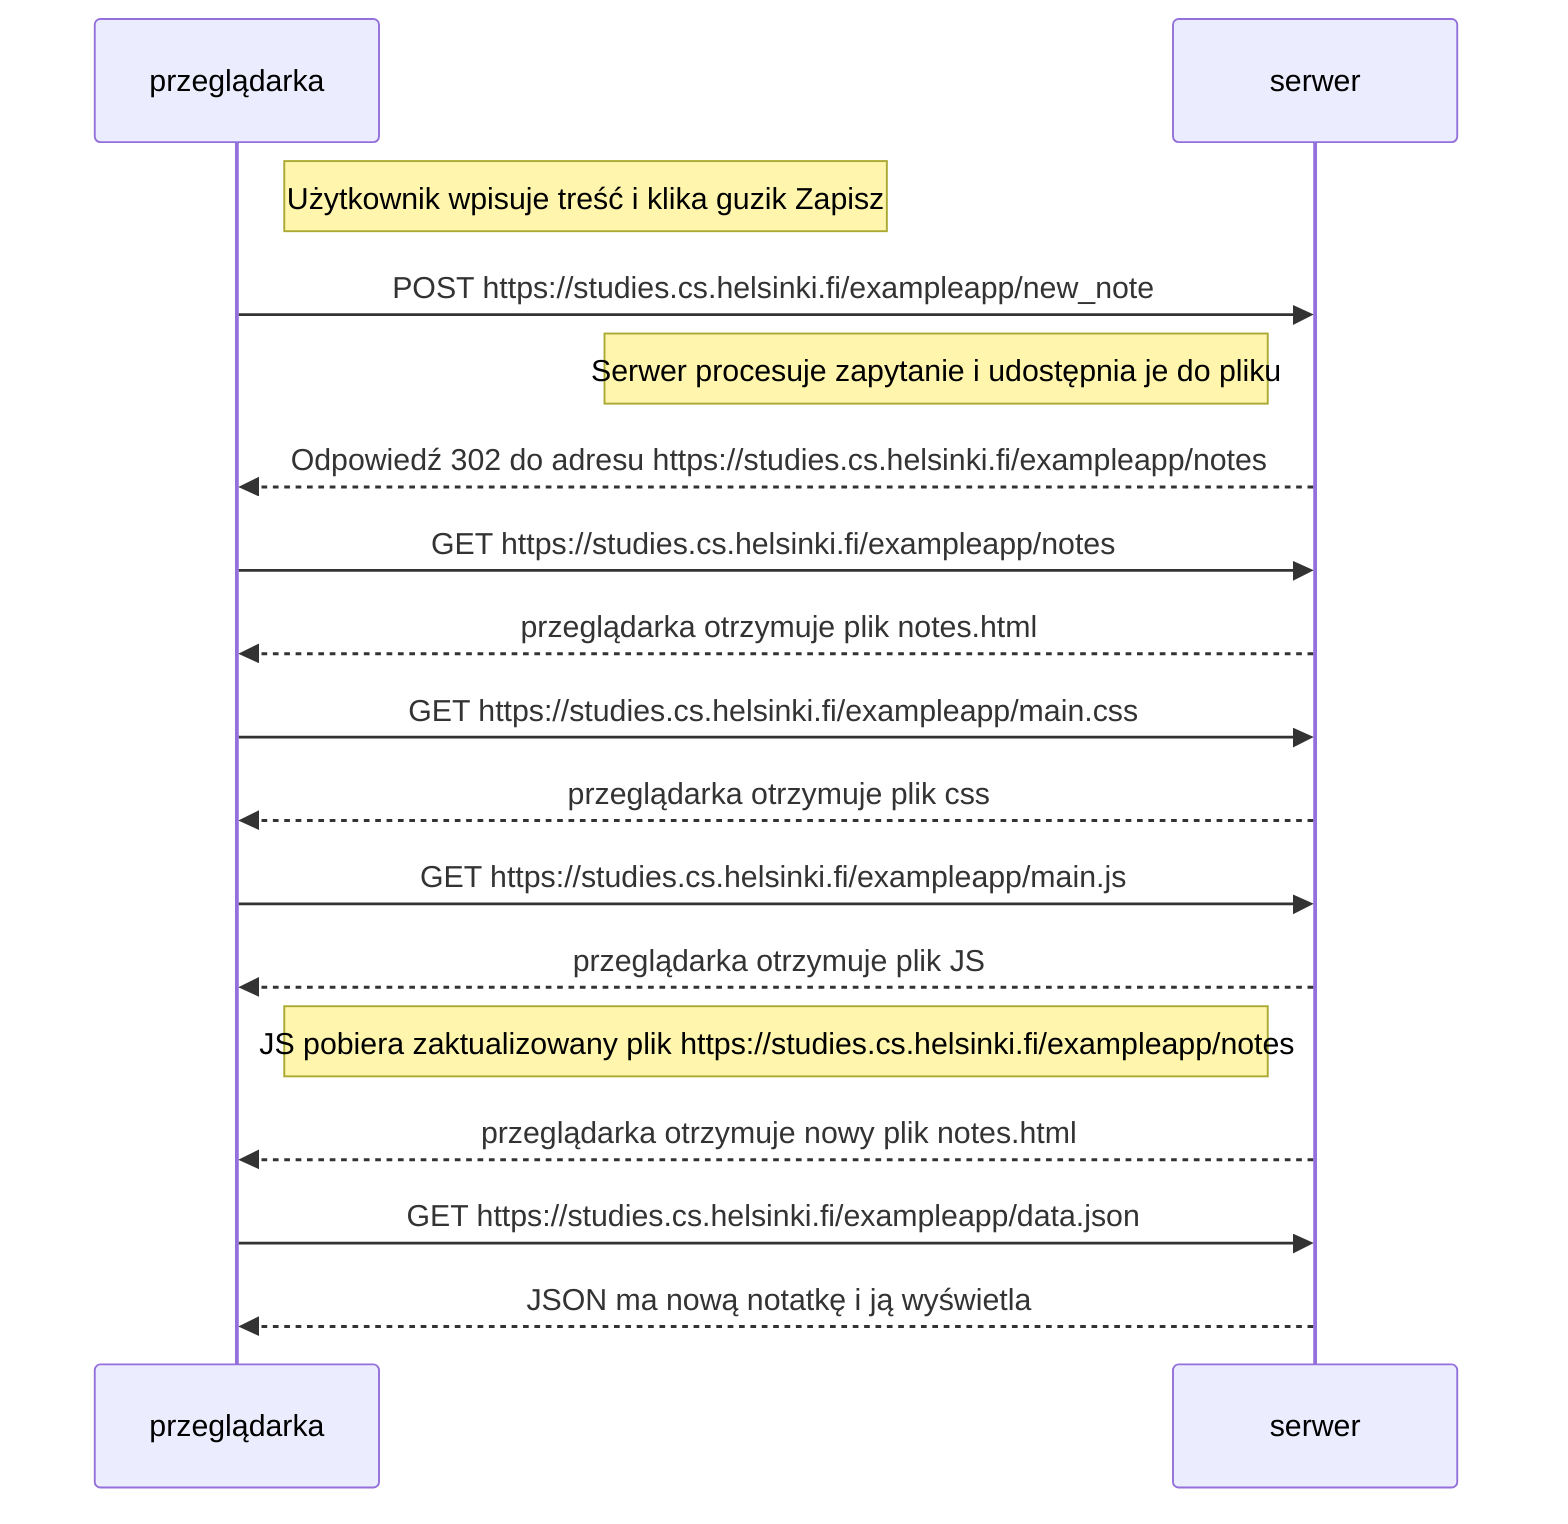 sequenceDiagram
    participant przeglądarka
    participant serwer

    Note right of przeglądarka: Użytkownik wpisuje treść i klika guzik Zapisz
    przeglądarka->>serwer: POST https://studies.cs.helsinki.fi/exampleapp/new_note
    Note left of serwer: Serwer procesuje zapytanie i udostępnia je do pliku
    serwer-->>przeglądarka: Odpowiedź 302 do adresu https://studies.cs.helsinki.fi/exampleapp/notes
    przeglądarka->>serwer: GET https://studies.cs.helsinki.fi/exampleapp/notes
    serwer-->>przeglądarka: przeglądarka otrzymuje plik notes.html
    przeglądarka->>serwer: GET https://studies.cs.helsinki.fi/exampleapp/main.css
    serwer-->>przeglądarka: przeglądarka otrzymuje plik css
    przeglądarka->>serwer: GET https://studies.cs.helsinki.fi/exampleapp/main.js
    serwer-->>przeglądarka: przeglądarka otrzymuje plik JS
    Note right of przeglądarka: JS pobiera zaktualizowany plik https://studies.cs.helsinki.fi/exampleapp/notes
    serwer-->>przeglądarka:przeglądarka otrzymuje nowy plik notes.html
    przeglądarka->>serwer: GET https://studies.cs.helsinki.fi/exampleapp/data.json
    serwer-->>przeglądarka: JSON ma nową notatkę i ją wyświetla